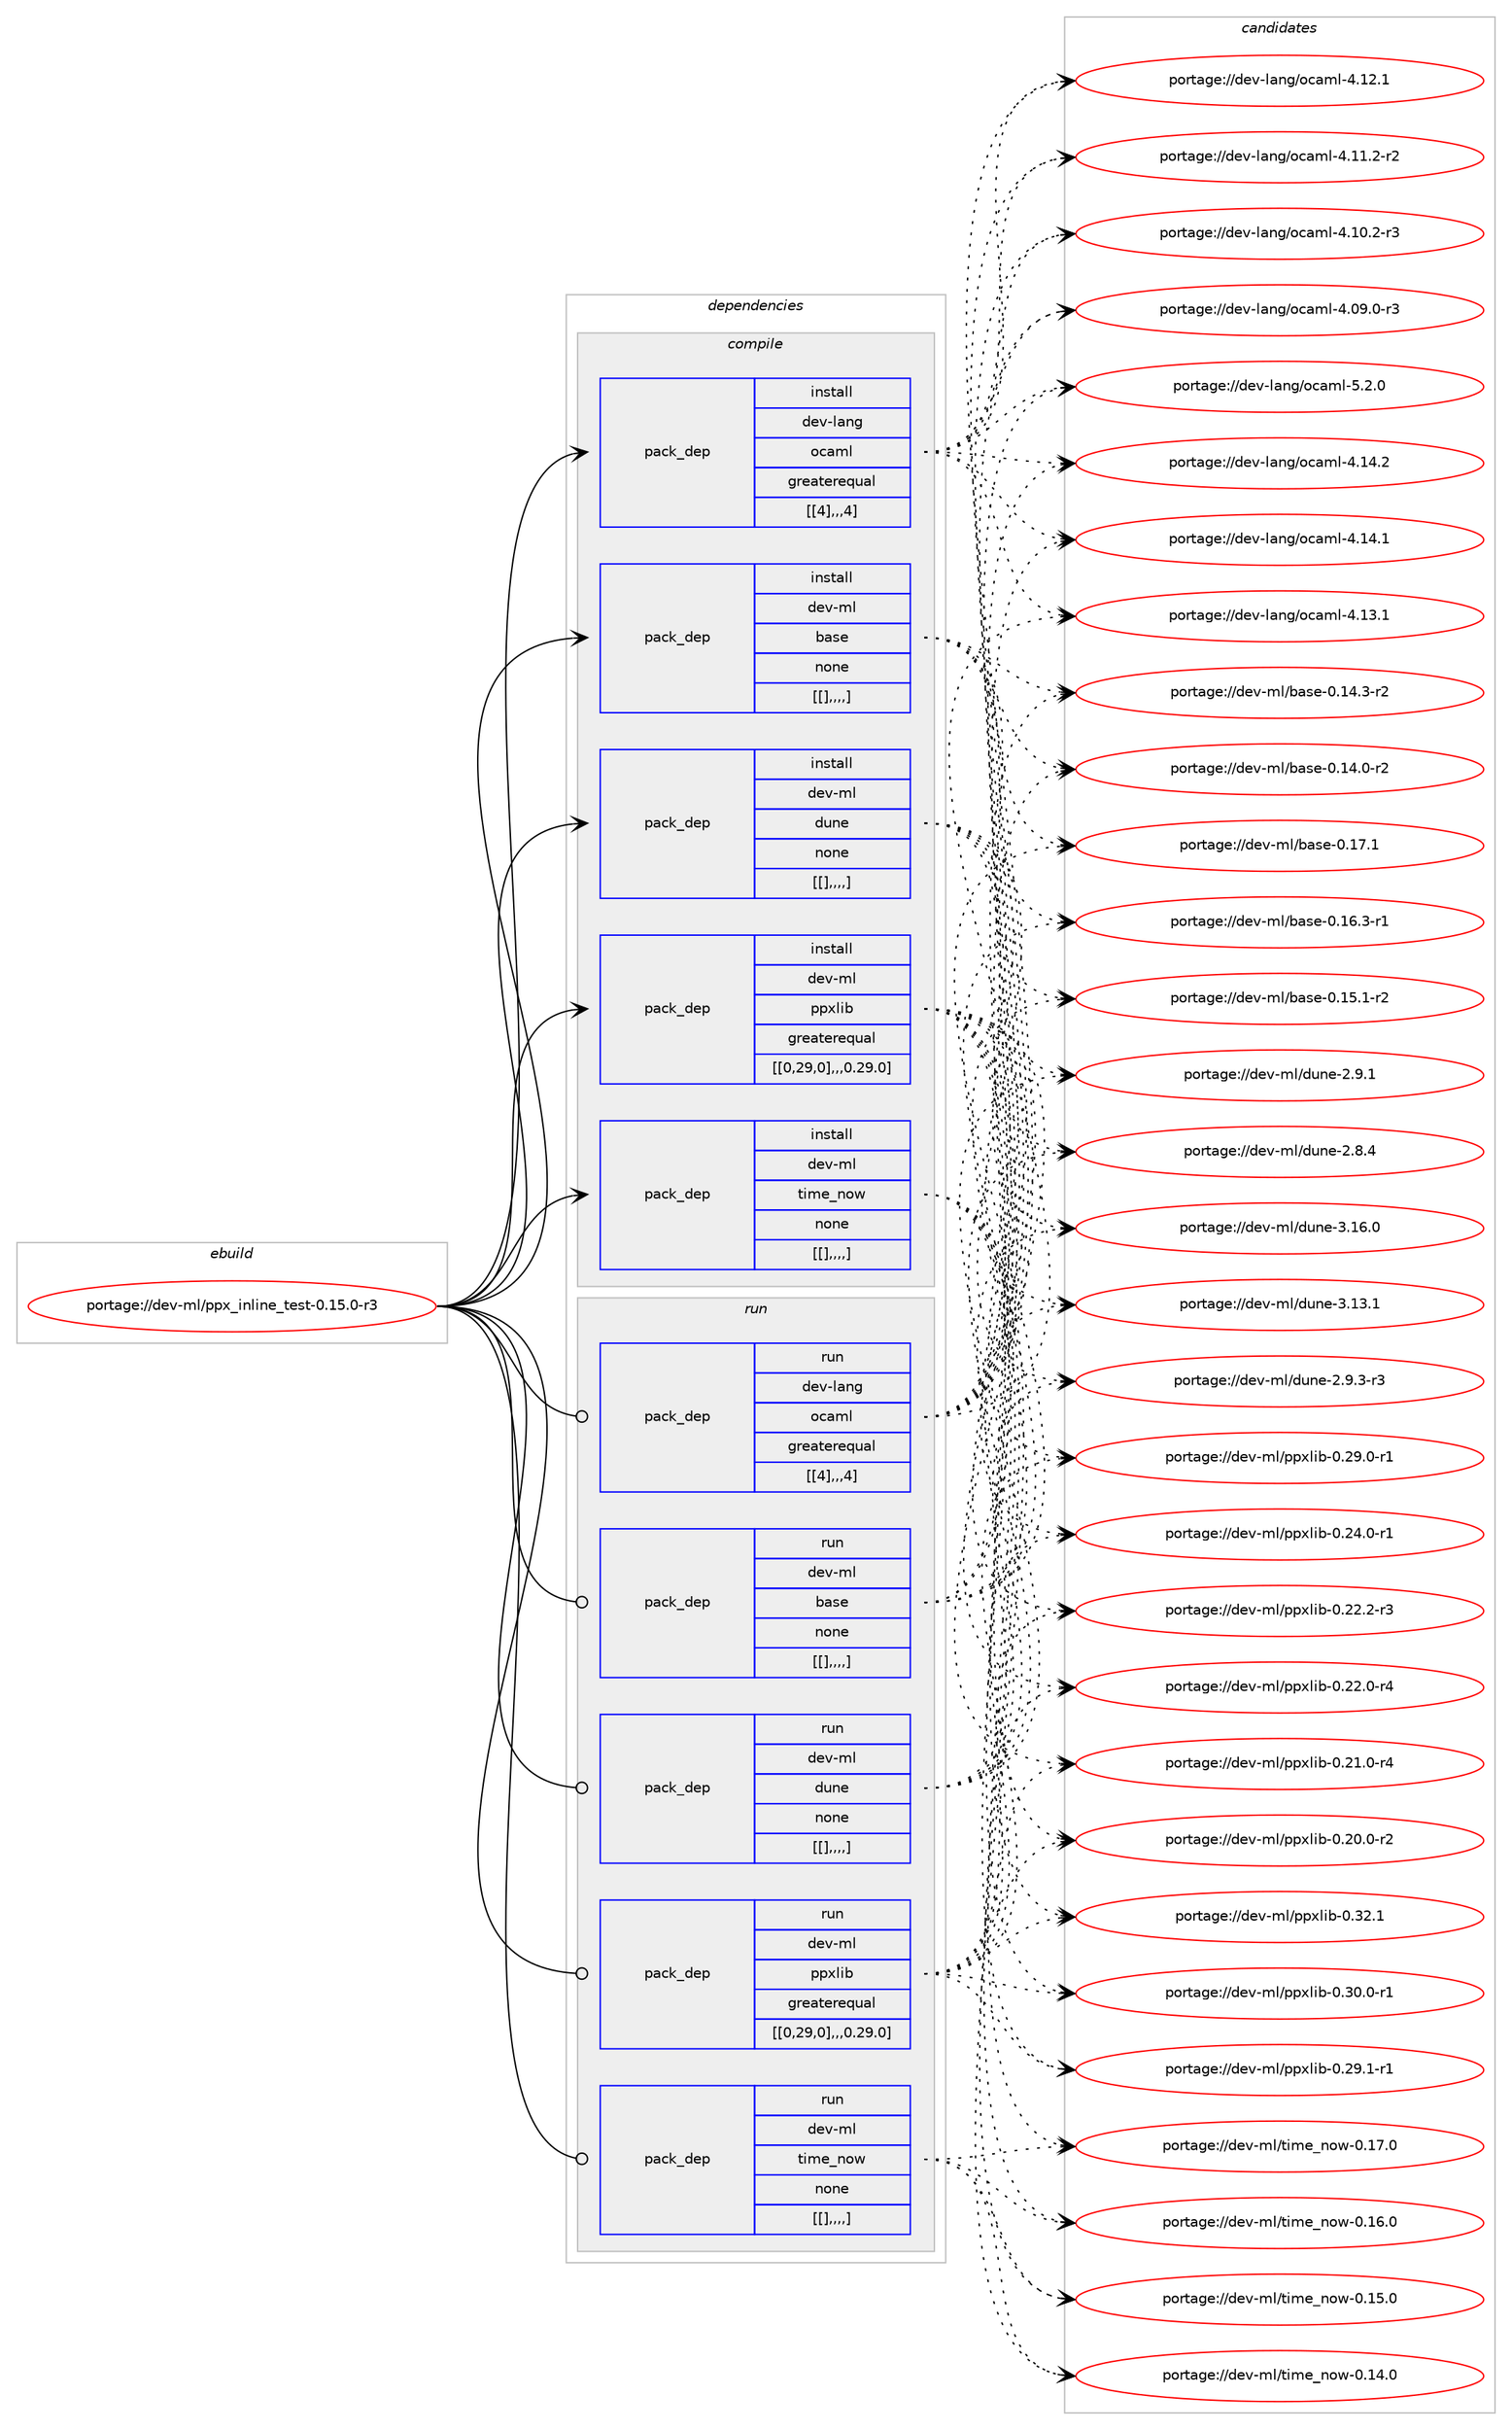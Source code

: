 digraph prolog {

# *************
# Graph options
# *************

newrank=true;
concentrate=true;
compound=true;
graph [rankdir=LR,fontname=Helvetica,fontsize=10,ranksep=1.5];#, ranksep=2.5, nodesep=0.2];
edge  [arrowhead=vee];
node  [fontname=Helvetica,fontsize=10];

# **********
# The ebuild
# **********

subgraph cluster_leftcol {
color=gray;
label=<<i>ebuild</i>>;
id [label="portage://dev-ml/ppx_inline_test-0.15.0-r3", color=red, width=4, href="../dev-ml/ppx_inline_test-0.15.0-r3.svg"];
}

# ****************
# The dependencies
# ****************

subgraph cluster_midcol {
color=gray;
label=<<i>dependencies</i>>;
subgraph cluster_compile {
fillcolor="#eeeeee";
style=filled;
label=<<i>compile</i>>;
subgraph pack92436 {
dependency123863 [label=<<TABLE BORDER="0" CELLBORDER="1" CELLSPACING="0" CELLPADDING="4" WIDTH="220"><TR><TD ROWSPAN="6" CELLPADDING="30">pack_dep</TD></TR><TR><TD WIDTH="110">install</TD></TR><TR><TD>dev-lang</TD></TR><TR><TD>ocaml</TD></TR><TR><TD>greaterequal</TD></TR><TR><TD>[[4],,,4]</TD></TR></TABLE>>, shape=none, color=blue];
}
id:e -> dependency123863:w [weight=20,style="solid",arrowhead="vee"];
subgraph pack92437 {
dependency123864 [label=<<TABLE BORDER="0" CELLBORDER="1" CELLSPACING="0" CELLPADDING="4" WIDTH="220"><TR><TD ROWSPAN="6" CELLPADDING="30">pack_dep</TD></TR><TR><TD WIDTH="110">install</TD></TR><TR><TD>dev-ml</TD></TR><TR><TD>base</TD></TR><TR><TD>none</TD></TR><TR><TD>[[],,,,]</TD></TR></TABLE>>, shape=none, color=blue];
}
id:e -> dependency123864:w [weight=20,style="solid",arrowhead="vee"];
subgraph pack92438 {
dependency123865 [label=<<TABLE BORDER="0" CELLBORDER="1" CELLSPACING="0" CELLPADDING="4" WIDTH="220"><TR><TD ROWSPAN="6" CELLPADDING="30">pack_dep</TD></TR><TR><TD WIDTH="110">install</TD></TR><TR><TD>dev-ml</TD></TR><TR><TD>dune</TD></TR><TR><TD>none</TD></TR><TR><TD>[[],,,,]</TD></TR></TABLE>>, shape=none, color=blue];
}
id:e -> dependency123865:w [weight=20,style="solid",arrowhead="vee"];
subgraph pack92439 {
dependency123866 [label=<<TABLE BORDER="0" CELLBORDER="1" CELLSPACING="0" CELLPADDING="4" WIDTH="220"><TR><TD ROWSPAN="6" CELLPADDING="30">pack_dep</TD></TR><TR><TD WIDTH="110">install</TD></TR><TR><TD>dev-ml</TD></TR><TR><TD>ppxlib</TD></TR><TR><TD>greaterequal</TD></TR><TR><TD>[[0,29,0],,,0.29.0]</TD></TR></TABLE>>, shape=none, color=blue];
}
id:e -> dependency123866:w [weight=20,style="solid",arrowhead="vee"];
subgraph pack92440 {
dependency123867 [label=<<TABLE BORDER="0" CELLBORDER="1" CELLSPACING="0" CELLPADDING="4" WIDTH="220"><TR><TD ROWSPAN="6" CELLPADDING="30">pack_dep</TD></TR><TR><TD WIDTH="110">install</TD></TR><TR><TD>dev-ml</TD></TR><TR><TD>time_now</TD></TR><TR><TD>none</TD></TR><TR><TD>[[],,,,]</TD></TR></TABLE>>, shape=none, color=blue];
}
id:e -> dependency123867:w [weight=20,style="solid",arrowhead="vee"];
}
subgraph cluster_compileandrun {
fillcolor="#eeeeee";
style=filled;
label=<<i>compile and run</i>>;
}
subgraph cluster_run {
fillcolor="#eeeeee";
style=filled;
label=<<i>run</i>>;
subgraph pack92441 {
dependency123868 [label=<<TABLE BORDER="0" CELLBORDER="1" CELLSPACING="0" CELLPADDING="4" WIDTH="220"><TR><TD ROWSPAN="6" CELLPADDING="30">pack_dep</TD></TR><TR><TD WIDTH="110">run</TD></TR><TR><TD>dev-lang</TD></TR><TR><TD>ocaml</TD></TR><TR><TD>greaterequal</TD></TR><TR><TD>[[4],,,4]</TD></TR></TABLE>>, shape=none, color=blue];
}
id:e -> dependency123868:w [weight=20,style="solid",arrowhead="odot"];
subgraph pack92442 {
dependency123869 [label=<<TABLE BORDER="0" CELLBORDER="1" CELLSPACING="0" CELLPADDING="4" WIDTH="220"><TR><TD ROWSPAN="6" CELLPADDING="30">pack_dep</TD></TR><TR><TD WIDTH="110">run</TD></TR><TR><TD>dev-ml</TD></TR><TR><TD>base</TD></TR><TR><TD>none</TD></TR><TR><TD>[[],,,,]</TD></TR></TABLE>>, shape=none, color=blue];
}
id:e -> dependency123869:w [weight=20,style="solid",arrowhead="odot"];
subgraph pack92443 {
dependency123870 [label=<<TABLE BORDER="0" CELLBORDER="1" CELLSPACING="0" CELLPADDING="4" WIDTH="220"><TR><TD ROWSPAN="6" CELLPADDING="30">pack_dep</TD></TR><TR><TD WIDTH="110">run</TD></TR><TR><TD>dev-ml</TD></TR><TR><TD>dune</TD></TR><TR><TD>none</TD></TR><TR><TD>[[],,,,]</TD></TR></TABLE>>, shape=none, color=blue];
}
id:e -> dependency123870:w [weight=20,style="solid",arrowhead="odot"];
subgraph pack92444 {
dependency123871 [label=<<TABLE BORDER="0" CELLBORDER="1" CELLSPACING="0" CELLPADDING="4" WIDTH="220"><TR><TD ROWSPAN="6" CELLPADDING="30">pack_dep</TD></TR><TR><TD WIDTH="110">run</TD></TR><TR><TD>dev-ml</TD></TR><TR><TD>ppxlib</TD></TR><TR><TD>greaterequal</TD></TR><TR><TD>[[0,29,0],,,0.29.0]</TD></TR></TABLE>>, shape=none, color=blue];
}
id:e -> dependency123871:w [weight=20,style="solid",arrowhead="odot"];
subgraph pack92445 {
dependency123872 [label=<<TABLE BORDER="0" CELLBORDER="1" CELLSPACING="0" CELLPADDING="4" WIDTH="220"><TR><TD ROWSPAN="6" CELLPADDING="30">pack_dep</TD></TR><TR><TD WIDTH="110">run</TD></TR><TR><TD>dev-ml</TD></TR><TR><TD>time_now</TD></TR><TR><TD>none</TD></TR><TR><TD>[[],,,,]</TD></TR></TABLE>>, shape=none, color=blue];
}
id:e -> dependency123872:w [weight=20,style="solid",arrowhead="odot"];
}
}

# **************
# The candidates
# **************

subgraph cluster_choices {
rank=same;
color=gray;
label=<<i>candidates</i>>;

subgraph choice92436 {
color=black;
nodesep=1;
choice1001011184510897110103471119997109108455346504648 [label="portage://dev-lang/ocaml-5.2.0", color=red, width=4,href="../dev-lang/ocaml-5.2.0.svg"];
choice100101118451089711010347111999710910845524649524650 [label="portage://dev-lang/ocaml-4.14.2", color=red, width=4,href="../dev-lang/ocaml-4.14.2.svg"];
choice100101118451089711010347111999710910845524649524649 [label="portage://dev-lang/ocaml-4.14.1", color=red, width=4,href="../dev-lang/ocaml-4.14.1.svg"];
choice100101118451089711010347111999710910845524649514649 [label="portage://dev-lang/ocaml-4.13.1", color=red, width=4,href="../dev-lang/ocaml-4.13.1.svg"];
choice100101118451089711010347111999710910845524649504649 [label="portage://dev-lang/ocaml-4.12.1", color=red, width=4,href="../dev-lang/ocaml-4.12.1.svg"];
choice1001011184510897110103471119997109108455246494946504511450 [label="portage://dev-lang/ocaml-4.11.2-r2", color=red, width=4,href="../dev-lang/ocaml-4.11.2-r2.svg"];
choice1001011184510897110103471119997109108455246494846504511451 [label="portage://dev-lang/ocaml-4.10.2-r3", color=red, width=4,href="../dev-lang/ocaml-4.10.2-r3.svg"];
choice1001011184510897110103471119997109108455246485746484511451 [label="portage://dev-lang/ocaml-4.09.0-r3", color=red, width=4,href="../dev-lang/ocaml-4.09.0-r3.svg"];
dependency123863:e -> choice1001011184510897110103471119997109108455346504648:w [style=dotted,weight="100"];
dependency123863:e -> choice100101118451089711010347111999710910845524649524650:w [style=dotted,weight="100"];
dependency123863:e -> choice100101118451089711010347111999710910845524649524649:w [style=dotted,weight="100"];
dependency123863:e -> choice100101118451089711010347111999710910845524649514649:w [style=dotted,weight="100"];
dependency123863:e -> choice100101118451089711010347111999710910845524649504649:w [style=dotted,weight="100"];
dependency123863:e -> choice1001011184510897110103471119997109108455246494946504511450:w [style=dotted,weight="100"];
dependency123863:e -> choice1001011184510897110103471119997109108455246494846504511451:w [style=dotted,weight="100"];
dependency123863:e -> choice1001011184510897110103471119997109108455246485746484511451:w [style=dotted,weight="100"];
}
subgraph choice92437 {
color=black;
nodesep=1;
choice1001011184510910847989711510145484649554649 [label="portage://dev-ml/base-0.17.1", color=red, width=4,href="../dev-ml/base-0.17.1.svg"];
choice10010111845109108479897115101454846495446514511449 [label="portage://dev-ml/base-0.16.3-r1", color=red, width=4,href="../dev-ml/base-0.16.3-r1.svg"];
choice10010111845109108479897115101454846495346494511450 [label="portage://dev-ml/base-0.15.1-r2", color=red, width=4,href="../dev-ml/base-0.15.1-r2.svg"];
choice10010111845109108479897115101454846495246514511450 [label="portage://dev-ml/base-0.14.3-r2", color=red, width=4,href="../dev-ml/base-0.14.3-r2.svg"];
choice10010111845109108479897115101454846495246484511450 [label="portage://dev-ml/base-0.14.0-r2", color=red, width=4,href="../dev-ml/base-0.14.0-r2.svg"];
dependency123864:e -> choice1001011184510910847989711510145484649554649:w [style=dotted,weight="100"];
dependency123864:e -> choice10010111845109108479897115101454846495446514511449:w [style=dotted,weight="100"];
dependency123864:e -> choice10010111845109108479897115101454846495346494511450:w [style=dotted,weight="100"];
dependency123864:e -> choice10010111845109108479897115101454846495246514511450:w [style=dotted,weight="100"];
dependency123864:e -> choice10010111845109108479897115101454846495246484511450:w [style=dotted,weight="100"];
}
subgraph choice92438 {
color=black;
nodesep=1;
choice100101118451091084710011711010145514649544648 [label="portage://dev-ml/dune-3.16.0", color=red, width=4,href="../dev-ml/dune-3.16.0.svg"];
choice100101118451091084710011711010145514649514649 [label="portage://dev-ml/dune-3.13.1", color=red, width=4,href="../dev-ml/dune-3.13.1.svg"];
choice10010111845109108471001171101014550465746514511451 [label="portage://dev-ml/dune-2.9.3-r3", color=red, width=4,href="../dev-ml/dune-2.9.3-r3.svg"];
choice1001011184510910847100117110101455046574649 [label="portage://dev-ml/dune-2.9.1", color=red, width=4,href="../dev-ml/dune-2.9.1.svg"];
choice1001011184510910847100117110101455046564652 [label="portage://dev-ml/dune-2.8.4", color=red, width=4,href="../dev-ml/dune-2.8.4.svg"];
dependency123865:e -> choice100101118451091084710011711010145514649544648:w [style=dotted,weight="100"];
dependency123865:e -> choice100101118451091084710011711010145514649514649:w [style=dotted,weight="100"];
dependency123865:e -> choice10010111845109108471001171101014550465746514511451:w [style=dotted,weight="100"];
dependency123865:e -> choice1001011184510910847100117110101455046574649:w [style=dotted,weight="100"];
dependency123865:e -> choice1001011184510910847100117110101455046564652:w [style=dotted,weight="100"];
}
subgraph choice92439 {
color=black;
nodesep=1;
choice10010111845109108471121121201081059845484651504649 [label="portage://dev-ml/ppxlib-0.32.1", color=red, width=4,href="../dev-ml/ppxlib-0.32.1.svg"];
choice100101118451091084711211212010810598454846514846484511449 [label="portage://dev-ml/ppxlib-0.30.0-r1", color=red, width=4,href="../dev-ml/ppxlib-0.30.0-r1.svg"];
choice100101118451091084711211212010810598454846505746494511449 [label="portage://dev-ml/ppxlib-0.29.1-r1", color=red, width=4,href="../dev-ml/ppxlib-0.29.1-r1.svg"];
choice100101118451091084711211212010810598454846505746484511449 [label="portage://dev-ml/ppxlib-0.29.0-r1", color=red, width=4,href="../dev-ml/ppxlib-0.29.0-r1.svg"];
choice100101118451091084711211212010810598454846505246484511449 [label="portage://dev-ml/ppxlib-0.24.0-r1", color=red, width=4,href="../dev-ml/ppxlib-0.24.0-r1.svg"];
choice100101118451091084711211212010810598454846505046504511451 [label="portage://dev-ml/ppxlib-0.22.2-r3", color=red, width=4,href="../dev-ml/ppxlib-0.22.2-r3.svg"];
choice100101118451091084711211212010810598454846505046484511452 [label="portage://dev-ml/ppxlib-0.22.0-r4", color=red, width=4,href="../dev-ml/ppxlib-0.22.0-r4.svg"];
choice100101118451091084711211212010810598454846504946484511452 [label="portage://dev-ml/ppxlib-0.21.0-r4", color=red, width=4,href="../dev-ml/ppxlib-0.21.0-r4.svg"];
choice100101118451091084711211212010810598454846504846484511450 [label="portage://dev-ml/ppxlib-0.20.0-r2", color=red, width=4,href="../dev-ml/ppxlib-0.20.0-r2.svg"];
dependency123866:e -> choice10010111845109108471121121201081059845484651504649:w [style=dotted,weight="100"];
dependency123866:e -> choice100101118451091084711211212010810598454846514846484511449:w [style=dotted,weight="100"];
dependency123866:e -> choice100101118451091084711211212010810598454846505746494511449:w [style=dotted,weight="100"];
dependency123866:e -> choice100101118451091084711211212010810598454846505746484511449:w [style=dotted,weight="100"];
dependency123866:e -> choice100101118451091084711211212010810598454846505246484511449:w [style=dotted,weight="100"];
dependency123866:e -> choice100101118451091084711211212010810598454846505046504511451:w [style=dotted,weight="100"];
dependency123866:e -> choice100101118451091084711211212010810598454846505046484511452:w [style=dotted,weight="100"];
dependency123866:e -> choice100101118451091084711211212010810598454846504946484511452:w [style=dotted,weight="100"];
dependency123866:e -> choice100101118451091084711211212010810598454846504846484511450:w [style=dotted,weight="100"];
}
subgraph choice92440 {
color=black;
nodesep=1;
choice10010111845109108471161051091019511011111945484649554648 [label="portage://dev-ml/time_now-0.17.0", color=red, width=4,href="../dev-ml/time_now-0.17.0.svg"];
choice10010111845109108471161051091019511011111945484649544648 [label="portage://dev-ml/time_now-0.16.0", color=red, width=4,href="../dev-ml/time_now-0.16.0.svg"];
choice10010111845109108471161051091019511011111945484649534648 [label="portage://dev-ml/time_now-0.15.0", color=red, width=4,href="../dev-ml/time_now-0.15.0.svg"];
choice10010111845109108471161051091019511011111945484649524648 [label="portage://dev-ml/time_now-0.14.0", color=red, width=4,href="../dev-ml/time_now-0.14.0.svg"];
dependency123867:e -> choice10010111845109108471161051091019511011111945484649554648:w [style=dotted,weight="100"];
dependency123867:e -> choice10010111845109108471161051091019511011111945484649544648:w [style=dotted,weight="100"];
dependency123867:e -> choice10010111845109108471161051091019511011111945484649534648:w [style=dotted,weight="100"];
dependency123867:e -> choice10010111845109108471161051091019511011111945484649524648:w [style=dotted,weight="100"];
}
subgraph choice92441 {
color=black;
nodesep=1;
choice1001011184510897110103471119997109108455346504648 [label="portage://dev-lang/ocaml-5.2.0", color=red, width=4,href="../dev-lang/ocaml-5.2.0.svg"];
choice100101118451089711010347111999710910845524649524650 [label="portage://dev-lang/ocaml-4.14.2", color=red, width=4,href="../dev-lang/ocaml-4.14.2.svg"];
choice100101118451089711010347111999710910845524649524649 [label="portage://dev-lang/ocaml-4.14.1", color=red, width=4,href="../dev-lang/ocaml-4.14.1.svg"];
choice100101118451089711010347111999710910845524649514649 [label="portage://dev-lang/ocaml-4.13.1", color=red, width=4,href="../dev-lang/ocaml-4.13.1.svg"];
choice100101118451089711010347111999710910845524649504649 [label="portage://dev-lang/ocaml-4.12.1", color=red, width=4,href="../dev-lang/ocaml-4.12.1.svg"];
choice1001011184510897110103471119997109108455246494946504511450 [label="portage://dev-lang/ocaml-4.11.2-r2", color=red, width=4,href="../dev-lang/ocaml-4.11.2-r2.svg"];
choice1001011184510897110103471119997109108455246494846504511451 [label="portage://dev-lang/ocaml-4.10.2-r3", color=red, width=4,href="../dev-lang/ocaml-4.10.2-r3.svg"];
choice1001011184510897110103471119997109108455246485746484511451 [label="portage://dev-lang/ocaml-4.09.0-r3", color=red, width=4,href="../dev-lang/ocaml-4.09.0-r3.svg"];
dependency123868:e -> choice1001011184510897110103471119997109108455346504648:w [style=dotted,weight="100"];
dependency123868:e -> choice100101118451089711010347111999710910845524649524650:w [style=dotted,weight="100"];
dependency123868:e -> choice100101118451089711010347111999710910845524649524649:w [style=dotted,weight="100"];
dependency123868:e -> choice100101118451089711010347111999710910845524649514649:w [style=dotted,weight="100"];
dependency123868:e -> choice100101118451089711010347111999710910845524649504649:w [style=dotted,weight="100"];
dependency123868:e -> choice1001011184510897110103471119997109108455246494946504511450:w [style=dotted,weight="100"];
dependency123868:e -> choice1001011184510897110103471119997109108455246494846504511451:w [style=dotted,weight="100"];
dependency123868:e -> choice1001011184510897110103471119997109108455246485746484511451:w [style=dotted,weight="100"];
}
subgraph choice92442 {
color=black;
nodesep=1;
choice1001011184510910847989711510145484649554649 [label="portage://dev-ml/base-0.17.1", color=red, width=4,href="../dev-ml/base-0.17.1.svg"];
choice10010111845109108479897115101454846495446514511449 [label="portage://dev-ml/base-0.16.3-r1", color=red, width=4,href="../dev-ml/base-0.16.3-r1.svg"];
choice10010111845109108479897115101454846495346494511450 [label="portage://dev-ml/base-0.15.1-r2", color=red, width=4,href="../dev-ml/base-0.15.1-r2.svg"];
choice10010111845109108479897115101454846495246514511450 [label="portage://dev-ml/base-0.14.3-r2", color=red, width=4,href="../dev-ml/base-0.14.3-r2.svg"];
choice10010111845109108479897115101454846495246484511450 [label="portage://dev-ml/base-0.14.0-r2", color=red, width=4,href="../dev-ml/base-0.14.0-r2.svg"];
dependency123869:e -> choice1001011184510910847989711510145484649554649:w [style=dotted,weight="100"];
dependency123869:e -> choice10010111845109108479897115101454846495446514511449:w [style=dotted,weight="100"];
dependency123869:e -> choice10010111845109108479897115101454846495346494511450:w [style=dotted,weight="100"];
dependency123869:e -> choice10010111845109108479897115101454846495246514511450:w [style=dotted,weight="100"];
dependency123869:e -> choice10010111845109108479897115101454846495246484511450:w [style=dotted,weight="100"];
}
subgraph choice92443 {
color=black;
nodesep=1;
choice100101118451091084710011711010145514649544648 [label="portage://dev-ml/dune-3.16.0", color=red, width=4,href="../dev-ml/dune-3.16.0.svg"];
choice100101118451091084710011711010145514649514649 [label="portage://dev-ml/dune-3.13.1", color=red, width=4,href="../dev-ml/dune-3.13.1.svg"];
choice10010111845109108471001171101014550465746514511451 [label="portage://dev-ml/dune-2.9.3-r3", color=red, width=4,href="../dev-ml/dune-2.9.3-r3.svg"];
choice1001011184510910847100117110101455046574649 [label="portage://dev-ml/dune-2.9.1", color=red, width=4,href="../dev-ml/dune-2.9.1.svg"];
choice1001011184510910847100117110101455046564652 [label="portage://dev-ml/dune-2.8.4", color=red, width=4,href="../dev-ml/dune-2.8.4.svg"];
dependency123870:e -> choice100101118451091084710011711010145514649544648:w [style=dotted,weight="100"];
dependency123870:e -> choice100101118451091084710011711010145514649514649:w [style=dotted,weight="100"];
dependency123870:e -> choice10010111845109108471001171101014550465746514511451:w [style=dotted,weight="100"];
dependency123870:e -> choice1001011184510910847100117110101455046574649:w [style=dotted,weight="100"];
dependency123870:e -> choice1001011184510910847100117110101455046564652:w [style=dotted,weight="100"];
}
subgraph choice92444 {
color=black;
nodesep=1;
choice10010111845109108471121121201081059845484651504649 [label="portage://dev-ml/ppxlib-0.32.1", color=red, width=4,href="../dev-ml/ppxlib-0.32.1.svg"];
choice100101118451091084711211212010810598454846514846484511449 [label="portage://dev-ml/ppxlib-0.30.0-r1", color=red, width=4,href="../dev-ml/ppxlib-0.30.0-r1.svg"];
choice100101118451091084711211212010810598454846505746494511449 [label="portage://dev-ml/ppxlib-0.29.1-r1", color=red, width=4,href="../dev-ml/ppxlib-0.29.1-r1.svg"];
choice100101118451091084711211212010810598454846505746484511449 [label="portage://dev-ml/ppxlib-0.29.0-r1", color=red, width=4,href="../dev-ml/ppxlib-0.29.0-r1.svg"];
choice100101118451091084711211212010810598454846505246484511449 [label="portage://dev-ml/ppxlib-0.24.0-r1", color=red, width=4,href="../dev-ml/ppxlib-0.24.0-r1.svg"];
choice100101118451091084711211212010810598454846505046504511451 [label="portage://dev-ml/ppxlib-0.22.2-r3", color=red, width=4,href="../dev-ml/ppxlib-0.22.2-r3.svg"];
choice100101118451091084711211212010810598454846505046484511452 [label="portage://dev-ml/ppxlib-0.22.0-r4", color=red, width=4,href="../dev-ml/ppxlib-0.22.0-r4.svg"];
choice100101118451091084711211212010810598454846504946484511452 [label="portage://dev-ml/ppxlib-0.21.0-r4", color=red, width=4,href="../dev-ml/ppxlib-0.21.0-r4.svg"];
choice100101118451091084711211212010810598454846504846484511450 [label="portage://dev-ml/ppxlib-0.20.0-r2", color=red, width=4,href="../dev-ml/ppxlib-0.20.0-r2.svg"];
dependency123871:e -> choice10010111845109108471121121201081059845484651504649:w [style=dotted,weight="100"];
dependency123871:e -> choice100101118451091084711211212010810598454846514846484511449:w [style=dotted,weight="100"];
dependency123871:e -> choice100101118451091084711211212010810598454846505746494511449:w [style=dotted,weight="100"];
dependency123871:e -> choice100101118451091084711211212010810598454846505746484511449:w [style=dotted,weight="100"];
dependency123871:e -> choice100101118451091084711211212010810598454846505246484511449:w [style=dotted,weight="100"];
dependency123871:e -> choice100101118451091084711211212010810598454846505046504511451:w [style=dotted,weight="100"];
dependency123871:e -> choice100101118451091084711211212010810598454846505046484511452:w [style=dotted,weight="100"];
dependency123871:e -> choice100101118451091084711211212010810598454846504946484511452:w [style=dotted,weight="100"];
dependency123871:e -> choice100101118451091084711211212010810598454846504846484511450:w [style=dotted,weight="100"];
}
subgraph choice92445 {
color=black;
nodesep=1;
choice10010111845109108471161051091019511011111945484649554648 [label="portage://dev-ml/time_now-0.17.0", color=red, width=4,href="../dev-ml/time_now-0.17.0.svg"];
choice10010111845109108471161051091019511011111945484649544648 [label="portage://dev-ml/time_now-0.16.0", color=red, width=4,href="../dev-ml/time_now-0.16.0.svg"];
choice10010111845109108471161051091019511011111945484649534648 [label="portage://dev-ml/time_now-0.15.0", color=red, width=4,href="../dev-ml/time_now-0.15.0.svg"];
choice10010111845109108471161051091019511011111945484649524648 [label="portage://dev-ml/time_now-0.14.0", color=red, width=4,href="../dev-ml/time_now-0.14.0.svg"];
dependency123872:e -> choice10010111845109108471161051091019511011111945484649554648:w [style=dotted,weight="100"];
dependency123872:e -> choice10010111845109108471161051091019511011111945484649544648:w [style=dotted,weight="100"];
dependency123872:e -> choice10010111845109108471161051091019511011111945484649534648:w [style=dotted,weight="100"];
dependency123872:e -> choice10010111845109108471161051091019511011111945484649524648:w [style=dotted,weight="100"];
}
}

}
